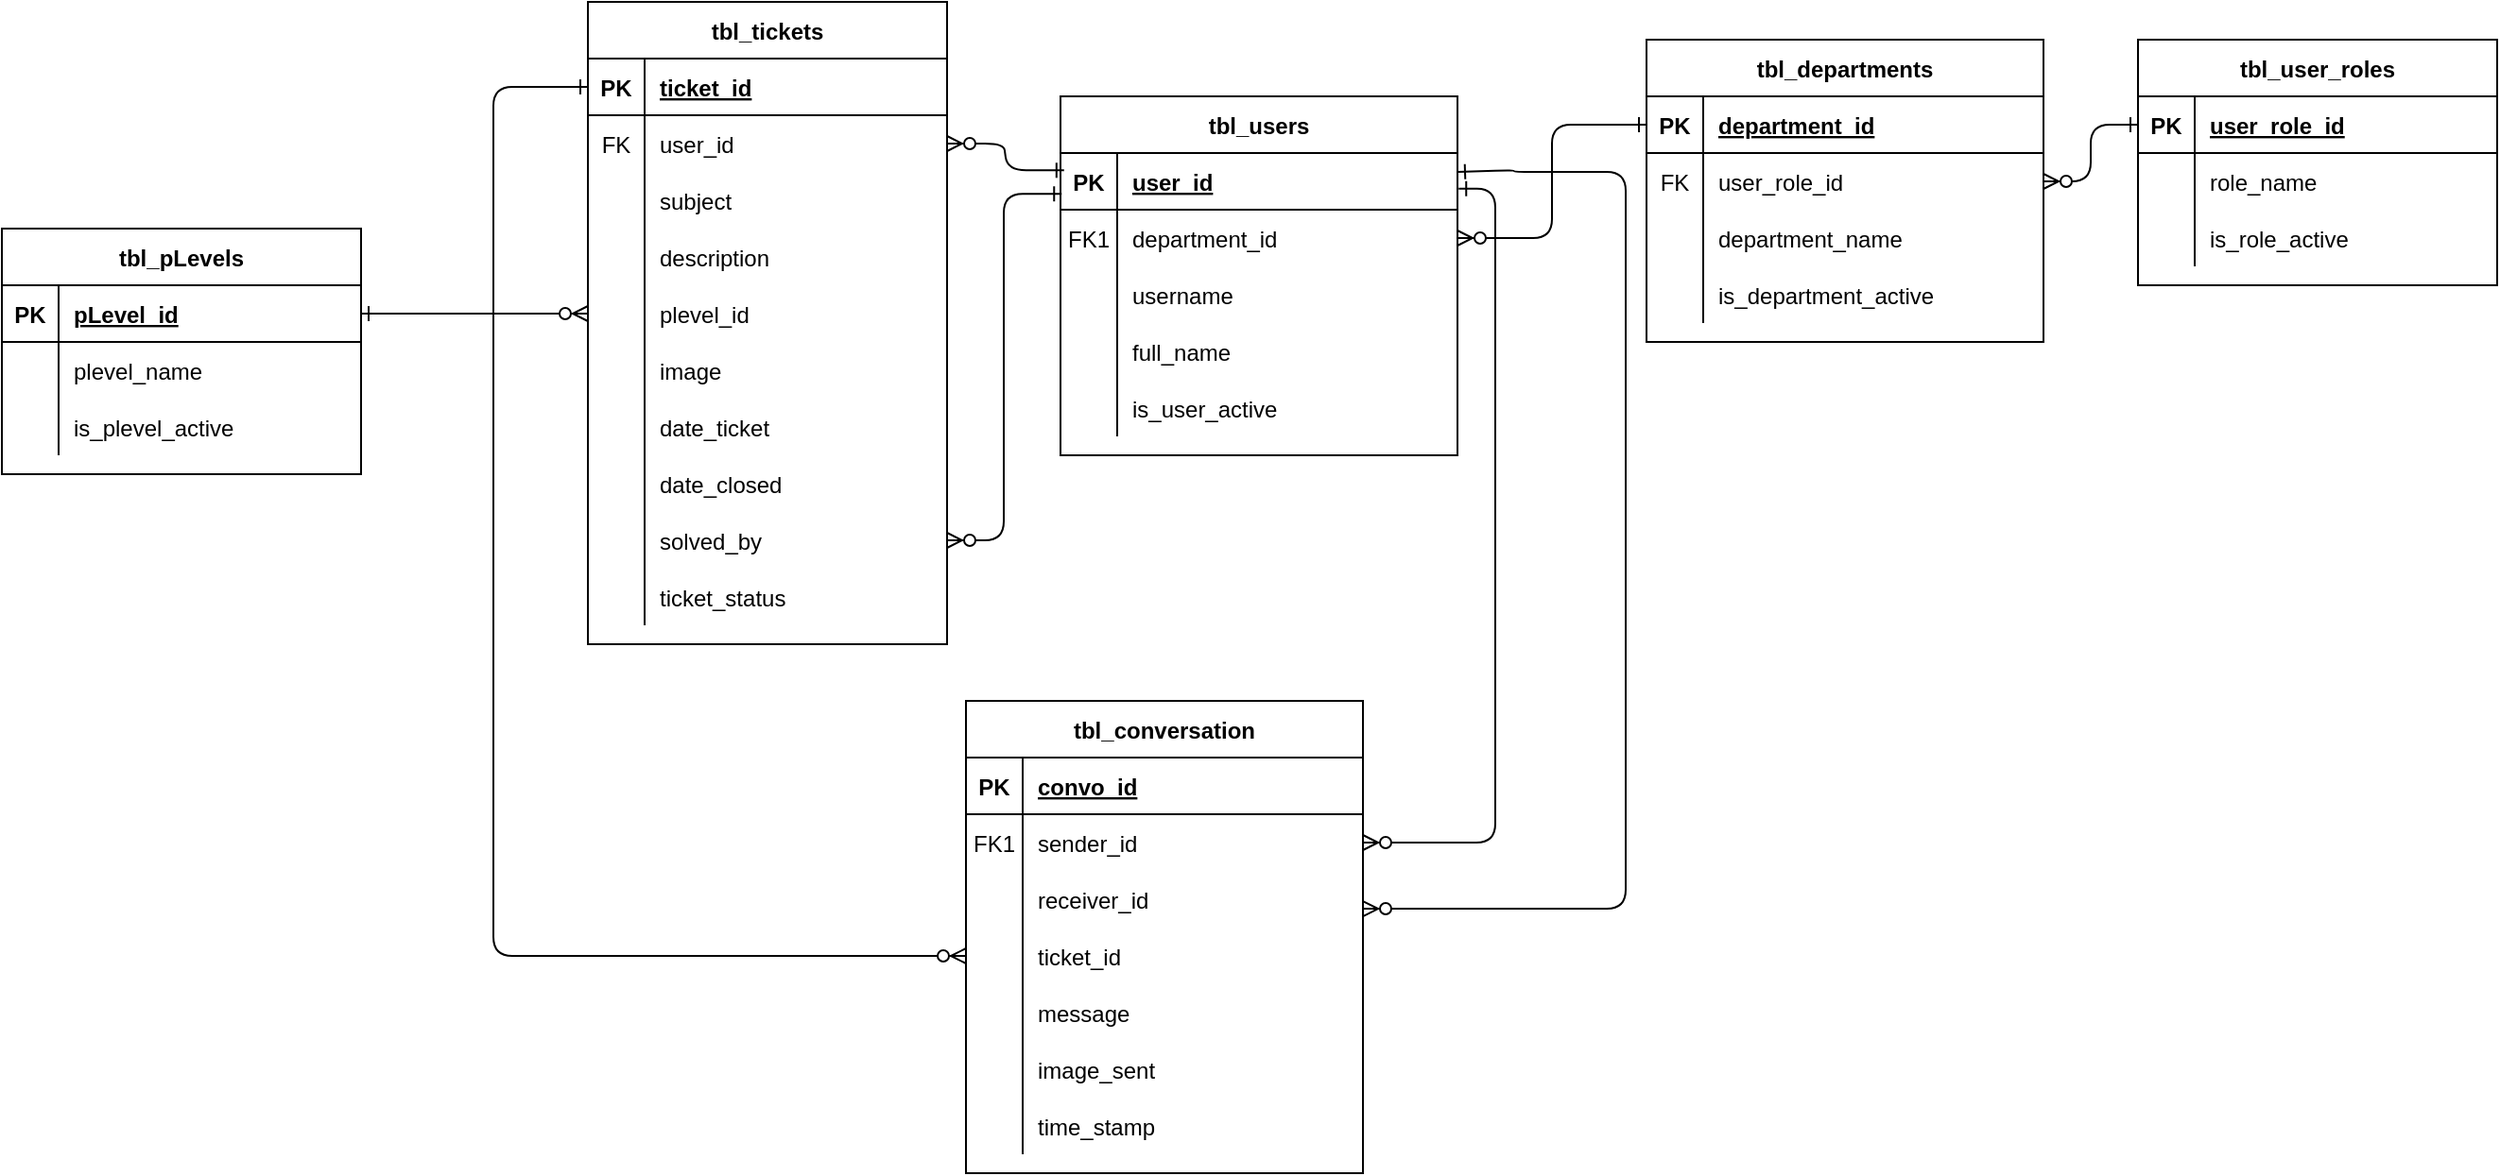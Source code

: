 <mxfile version="24.8.2">
  <diagram id="R2lEEEUBdFMjLlhIrx00" name="Page-1">
    <mxGraphModel dx="2899" dy="1174" grid="1" gridSize="10" guides="1" tooltips="1" connect="1" arrows="1" fold="1" page="1" pageScale="1" pageWidth="850" pageHeight="1100" math="0" shadow="0" extFonts="Permanent Marker^https://fonts.googleapis.com/css?family=Permanent+Marker">
      <root>
        <mxCell id="0" />
        <mxCell id="1" parent="0" />
        <mxCell id="C-vyLk0tnHw3VtMMgP7b-1" value="" style="edgeStyle=orthogonalEdgeStyle;endArrow=ERzeroToMany;startArrow=ERone;endFill=1;startFill=0;entryX=1;entryY=0.5;entryDx=0;entryDy=0;" parent="1" source="C-vyLk0tnHw3VtMMgP7b-24" target="C-vyLk0tnHw3VtMMgP7b-17" edge="1">
          <mxGeometry width="100" height="100" relative="1" as="geometry">
            <mxPoint x="125" y="910" as="sourcePoint" />
            <mxPoint x="275" y="350" as="targetPoint" />
          </mxGeometry>
        </mxCell>
        <mxCell id="C-vyLk0tnHw3VtMMgP7b-13" value="tbl_users" style="shape=table;startSize=30;container=1;collapsible=1;childLayout=tableLayout;fixedRows=1;rowLines=0;fontStyle=1;align=center;resizeLast=1;" parent="1" vertex="1">
          <mxGeometry x="-140" y="350" width="210" height="190" as="geometry" />
        </mxCell>
        <mxCell id="C-vyLk0tnHw3VtMMgP7b-14" value="" style="shape=partialRectangle;collapsible=0;dropTarget=0;pointerEvents=0;fillColor=none;points=[[0,0.5],[1,0.5]];portConstraint=eastwest;top=0;left=0;right=0;bottom=1;" parent="C-vyLk0tnHw3VtMMgP7b-13" vertex="1">
          <mxGeometry y="30" width="210" height="30" as="geometry" />
        </mxCell>
        <mxCell id="C-vyLk0tnHw3VtMMgP7b-15" value="PK" style="shape=partialRectangle;overflow=hidden;connectable=0;fillColor=none;top=0;left=0;bottom=0;right=0;fontStyle=1;" parent="C-vyLk0tnHw3VtMMgP7b-14" vertex="1">
          <mxGeometry width="30" height="30" as="geometry">
            <mxRectangle width="30" height="30" as="alternateBounds" />
          </mxGeometry>
        </mxCell>
        <mxCell id="C-vyLk0tnHw3VtMMgP7b-16" value="user_id" style="shape=partialRectangle;overflow=hidden;connectable=0;fillColor=none;top=0;left=0;bottom=0;right=0;align=left;spacingLeft=6;fontStyle=5;" parent="C-vyLk0tnHw3VtMMgP7b-14" vertex="1">
          <mxGeometry x="30" width="180" height="30" as="geometry">
            <mxRectangle width="180" height="30" as="alternateBounds" />
          </mxGeometry>
        </mxCell>
        <mxCell id="C-vyLk0tnHw3VtMMgP7b-17" value="" style="shape=partialRectangle;collapsible=0;dropTarget=0;pointerEvents=0;fillColor=none;points=[[0,0.5],[1,0.5]];portConstraint=eastwest;top=0;left=0;right=0;bottom=0;" parent="C-vyLk0tnHw3VtMMgP7b-13" vertex="1">
          <mxGeometry y="60" width="210" height="30" as="geometry" />
        </mxCell>
        <mxCell id="C-vyLk0tnHw3VtMMgP7b-18" value="FK1" style="shape=partialRectangle;overflow=hidden;connectable=0;fillColor=none;top=0;left=0;bottom=0;right=0;" parent="C-vyLk0tnHw3VtMMgP7b-17" vertex="1">
          <mxGeometry width="30" height="30" as="geometry">
            <mxRectangle width="30" height="30" as="alternateBounds" />
          </mxGeometry>
        </mxCell>
        <mxCell id="C-vyLk0tnHw3VtMMgP7b-19" value="department_id" style="shape=partialRectangle;overflow=hidden;connectable=0;fillColor=none;top=0;left=0;bottom=0;right=0;align=left;spacingLeft=6;" parent="C-vyLk0tnHw3VtMMgP7b-17" vertex="1">
          <mxGeometry x="30" width="180" height="30" as="geometry">
            <mxRectangle width="180" height="30" as="alternateBounds" />
          </mxGeometry>
        </mxCell>
        <mxCell id="C-vyLk0tnHw3VtMMgP7b-20" value="" style="shape=partialRectangle;collapsible=0;dropTarget=0;pointerEvents=0;fillColor=none;points=[[0,0.5],[1,0.5]];portConstraint=eastwest;top=0;left=0;right=0;bottom=0;" parent="C-vyLk0tnHw3VtMMgP7b-13" vertex="1">
          <mxGeometry y="90" width="210" height="30" as="geometry" />
        </mxCell>
        <mxCell id="C-vyLk0tnHw3VtMMgP7b-21" value="" style="shape=partialRectangle;overflow=hidden;connectable=0;fillColor=none;top=0;left=0;bottom=0;right=0;" parent="C-vyLk0tnHw3VtMMgP7b-20" vertex="1">
          <mxGeometry width="30" height="30" as="geometry">
            <mxRectangle width="30" height="30" as="alternateBounds" />
          </mxGeometry>
        </mxCell>
        <mxCell id="C-vyLk0tnHw3VtMMgP7b-22" value="username" style="shape=partialRectangle;overflow=hidden;connectable=0;fillColor=none;top=0;left=0;bottom=0;right=0;align=left;spacingLeft=6;" parent="C-vyLk0tnHw3VtMMgP7b-20" vertex="1">
          <mxGeometry x="30" width="180" height="30" as="geometry">
            <mxRectangle width="180" height="30" as="alternateBounds" />
          </mxGeometry>
        </mxCell>
        <mxCell id="kutQP0rKSr4yn4dKIJAG-4" value="" style="shape=partialRectangle;collapsible=0;dropTarget=0;pointerEvents=0;fillColor=none;points=[[0,0.5],[1,0.5]];portConstraint=eastwest;top=0;left=0;right=0;bottom=0;" parent="C-vyLk0tnHw3VtMMgP7b-13" vertex="1">
          <mxGeometry y="120" width="210" height="30" as="geometry" />
        </mxCell>
        <mxCell id="kutQP0rKSr4yn4dKIJAG-5" value="" style="shape=partialRectangle;overflow=hidden;connectable=0;fillColor=none;top=0;left=0;bottom=0;right=0;" parent="kutQP0rKSr4yn4dKIJAG-4" vertex="1">
          <mxGeometry width="30" height="30" as="geometry">
            <mxRectangle width="30" height="30" as="alternateBounds" />
          </mxGeometry>
        </mxCell>
        <mxCell id="kutQP0rKSr4yn4dKIJAG-6" value="full_name" style="shape=partialRectangle;overflow=hidden;connectable=0;fillColor=none;top=0;left=0;bottom=0;right=0;align=left;spacingLeft=6;" parent="kutQP0rKSr4yn4dKIJAG-4" vertex="1">
          <mxGeometry x="30" width="180" height="30" as="geometry">
            <mxRectangle width="180" height="30" as="alternateBounds" />
          </mxGeometry>
        </mxCell>
        <mxCell id="kutQP0rKSr4yn4dKIJAG-7" value="" style="shape=partialRectangle;collapsible=0;dropTarget=0;pointerEvents=0;fillColor=none;points=[[0,0.5],[1,0.5]];portConstraint=eastwest;top=0;left=0;right=0;bottom=0;" parent="C-vyLk0tnHw3VtMMgP7b-13" vertex="1">
          <mxGeometry y="150" width="210" height="30" as="geometry" />
        </mxCell>
        <mxCell id="kutQP0rKSr4yn4dKIJAG-8" value="" style="shape=partialRectangle;overflow=hidden;connectable=0;fillColor=none;top=0;left=0;bottom=0;right=0;" parent="kutQP0rKSr4yn4dKIJAG-7" vertex="1">
          <mxGeometry width="30" height="30" as="geometry">
            <mxRectangle width="30" height="30" as="alternateBounds" />
          </mxGeometry>
        </mxCell>
        <mxCell id="kutQP0rKSr4yn4dKIJAG-9" value="is_user_active" style="shape=partialRectangle;overflow=hidden;connectable=0;fillColor=none;top=0;left=0;bottom=0;right=0;align=left;spacingLeft=6;" parent="kutQP0rKSr4yn4dKIJAG-7" vertex="1">
          <mxGeometry x="30" width="180" height="30" as="geometry">
            <mxRectangle width="180" height="30" as="alternateBounds" />
          </mxGeometry>
        </mxCell>
        <mxCell id="C-vyLk0tnHw3VtMMgP7b-23" value="tbl_departments" style="shape=table;startSize=30;container=1;collapsible=1;childLayout=tableLayout;fixedRows=1;rowLines=0;fontStyle=1;align=center;resizeLast=1;" parent="1" vertex="1">
          <mxGeometry x="170" y="320" width="210" height="160" as="geometry" />
        </mxCell>
        <mxCell id="C-vyLk0tnHw3VtMMgP7b-24" value="" style="shape=partialRectangle;collapsible=0;dropTarget=0;pointerEvents=0;fillColor=none;points=[[0,0.5],[1,0.5]];portConstraint=eastwest;top=0;left=0;right=0;bottom=1;" parent="C-vyLk0tnHw3VtMMgP7b-23" vertex="1">
          <mxGeometry y="30" width="210" height="30" as="geometry" />
        </mxCell>
        <mxCell id="C-vyLk0tnHw3VtMMgP7b-25" value="PK" style="shape=partialRectangle;overflow=hidden;connectable=0;fillColor=none;top=0;left=0;bottom=0;right=0;fontStyle=1;" parent="C-vyLk0tnHw3VtMMgP7b-24" vertex="1">
          <mxGeometry width="30" height="30" as="geometry">
            <mxRectangle width="30" height="30" as="alternateBounds" />
          </mxGeometry>
        </mxCell>
        <mxCell id="C-vyLk0tnHw3VtMMgP7b-26" value="department_id" style="shape=partialRectangle;overflow=hidden;connectable=0;fillColor=none;top=0;left=0;bottom=0;right=0;align=left;spacingLeft=6;fontStyle=5;" parent="C-vyLk0tnHw3VtMMgP7b-24" vertex="1">
          <mxGeometry x="30" width="180" height="30" as="geometry">
            <mxRectangle width="180" height="30" as="alternateBounds" />
          </mxGeometry>
        </mxCell>
        <mxCell id="C-vyLk0tnHw3VtMMgP7b-27" value="" style="shape=partialRectangle;collapsible=0;dropTarget=0;pointerEvents=0;fillColor=none;points=[[0,0.5],[1,0.5]];portConstraint=eastwest;top=0;left=0;right=0;bottom=0;" parent="C-vyLk0tnHw3VtMMgP7b-23" vertex="1">
          <mxGeometry y="60" width="210" height="30" as="geometry" />
        </mxCell>
        <mxCell id="C-vyLk0tnHw3VtMMgP7b-28" value="FK" style="shape=partialRectangle;overflow=hidden;connectable=0;fillColor=none;top=0;left=0;bottom=0;right=0;" parent="C-vyLk0tnHw3VtMMgP7b-27" vertex="1">
          <mxGeometry width="30" height="30" as="geometry">
            <mxRectangle width="30" height="30" as="alternateBounds" />
          </mxGeometry>
        </mxCell>
        <mxCell id="C-vyLk0tnHw3VtMMgP7b-29" value="user_role_id" style="shape=partialRectangle;overflow=hidden;connectable=0;fillColor=none;top=0;left=0;bottom=0;right=0;align=left;spacingLeft=6;" parent="C-vyLk0tnHw3VtMMgP7b-27" vertex="1">
          <mxGeometry x="30" width="180" height="30" as="geometry">
            <mxRectangle width="180" height="30" as="alternateBounds" />
          </mxGeometry>
        </mxCell>
        <mxCell id="kutQP0rKSr4yn4dKIJAG-31" value="" style="shape=partialRectangle;collapsible=0;dropTarget=0;pointerEvents=0;fillColor=none;points=[[0,0.5],[1,0.5]];portConstraint=eastwest;top=0;left=0;right=0;bottom=0;" parent="C-vyLk0tnHw3VtMMgP7b-23" vertex="1">
          <mxGeometry y="90" width="210" height="30" as="geometry" />
        </mxCell>
        <mxCell id="kutQP0rKSr4yn4dKIJAG-32" value="" style="shape=partialRectangle;overflow=hidden;connectable=0;fillColor=none;top=0;left=0;bottom=0;right=0;" parent="kutQP0rKSr4yn4dKIJAG-31" vertex="1">
          <mxGeometry width="30" height="30" as="geometry">
            <mxRectangle width="30" height="30" as="alternateBounds" />
          </mxGeometry>
        </mxCell>
        <mxCell id="kutQP0rKSr4yn4dKIJAG-33" value="department_name" style="shape=partialRectangle;overflow=hidden;connectable=0;fillColor=none;top=0;left=0;bottom=0;right=0;align=left;spacingLeft=6;" parent="kutQP0rKSr4yn4dKIJAG-31" vertex="1">
          <mxGeometry x="30" width="180" height="30" as="geometry">
            <mxRectangle width="180" height="30" as="alternateBounds" />
          </mxGeometry>
        </mxCell>
        <mxCell id="kutQP0rKSr4yn4dKIJAG-1" value="" style="shape=partialRectangle;collapsible=0;dropTarget=0;pointerEvents=0;fillColor=none;points=[[0,0.5],[1,0.5]];portConstraint=eastwest;top=0;left=0;right=0;bottom=0;" parent="C-vyLk0tnHw3VtMMgP7b-23" vertex="1">
          <mxGeometry y="120" width="210" height="30" as="geometry" />
        </mxCell>
        <mxCell id="kutQP0rKSr4yn4dKIJAG-2" value="" style="shape=partialRectangle;overflow=hidden;connectable=0;fillColor=none;top=0;left=0;bottom=0;right=0;" parent="kutQP0rKSr4yn4dKIJAG-1" vertex="1">
          <mxGeometry width="30" height="30" as="geometry">
            <mxRectangle width="30" height="30" as="alternateBounds" />
          </mxGeometry>
        </mxCell>
        <mxCell id="kutQP0rKSr4yn4dKIJAG-3" value="is_department_active" style="shape=partialRectangle;overflow=hidden;connectable=0;fillColor=none;top=0;left=0;bottom=0;right=0;align=left;spacingLeft=6;" parent="kutQP0rKSr4yn4dKIJAG-1" vertex="1">
          <mxGeometry x="30" width="180" height="30" as="geometry">
            <mxRectangle width="180" height="30" as="alternateBounds" />
          </mxGeometry>
        </mxCell>
        <mxCell id="kutQP0rKSr4yn4dKIJAG-10" value="tbl_pLevels" style="shape=table;startSize=30;container=1;collapsible=1;childLayout=tableLayout;fixedRows=1;rowLines=0;fontStyle=1;align=center;resizeLast=1;" parent="1" vertex="1">
          <mxGeometry x="-700" y="420" width="190" height="130" as="geometry" />
        </mxCell>
        <mxCell id="kutQP0rKSr4yn4dKIJAG-11" value="" style="shape=partialRectangle;collapsible=0;dropTarget=0;pointerEvents=0;fillColor=none;points=[[0,0.5],[1,0.5]];portConstraint=eastwest;top=0;left=0;right=0;bottom=1;" parent="kutQP0rKSr4yn4dKIJAG-10" vertex="1">
          <mxGeometry y="30" width="190" height="30" as="geometry" />
        </mxCell>
        <mxCell id="kutQP0rKSr4yn4dKIJAG-12" value="PK" style="shape=partialRectangle;overflow=hidden;connectable=0;fillColor=none;top=0;left=0;bottom=0;right=0;fontStyle=1;" parent="kutQP0rKSr4yn4dKIJAG-11" vertex="1">
          <mxGeometry width="30" height="30" as="geometry">
            <mxRectangle width="30" height="30" as="alternateBounds" />
          </mxGeometry>
        </mxCell>
        <mxCell id="kutQP0rKSr4yn4dKIJAG-13" value="pLevel_id" style="shape=partialRectangle;overflow=hidden;connectable=0;fillColor=none;top=0;left=0;bottom=0;right=0;align=left;spacingLeft=6;fontStyle=5;" parent="kutQP0rKSr4yn4dKIJAG-11" vertex="1">
          <mxGeometry x="30" width="160" height="30" as="geometry">
            <mxRectangle width="160" height="30" as="alternateBounds" />
          </mxGeometry>
        </mxCell>
        <mxCell id="kutQP0rKSr4yn4dKIJAG-14" value="" style="shape=partialRectangle;collapsible=0;dropTarget=0;pointerEvents=0;fillColor=none;points=[[0,0.5],[1,0.5]];portConstraint=eastwest;top=0;left=0;right=0;bottom=0;" parent="kutQP0rKSr4yn4dKIJAG-10" vertex="1">
          <mxGeometry y="60" width="190" height="30" as="geometry" />
        </mxCell>
        <mxCell id="kutQP0rKSr4yn4dKIJAG-15" value="" style="shape=partialRectangle;overflow=hidden;connectable=0;fillColor=none;top=0;left=0;bottom=0;right=0;" parent="kutQP0rKSr4yn4dKIJAG-14" vertex="1">
          <mxGeometry width="30" height="30" as="geometry">
            <mxRectangle width="30" height="30" as="alternateBounds" />
          </mxGeometry>
        </mxCell>
        <mxCell id="kutQP0rKSr4yn4dKIJAG-16" value="plevel_name" style="shape=partialRectangle;overflow=hidden;connectable=0;fillColor=none;top=0;left=0;bottom=0;right=0;align=left;spacingLeft=6;" parent="kutQP0rKSr4yn4dKIJAG-14" vertex="1">
          <mxGeometry x="30" width="160" height="30" as="geometry">
            <mxRectangle width="160" height="30" as="alternateBounds" />
          </mxGeometry>
        </mxCell>
        <mxCell id="kutQP0rKSr4yn4dKIJAG-17" value="" style="shape=partialRectangle;collapsible=0;dropTarget=0;pointerEvents=0;fillColor=none;points=[[0,0.5],[1,0.5]];portConstraint=eastwest;top=0;left=0;right=0;bottom=0;" parent="kutQP0rKSr4yn4dKIJAG-10" vertex="1">
          <mxGeometry y="90" width="190" height="30" as="geometry" />
        </mxCell>
        <mxCell id="kutQP0rKSr4yn4dKIJAG-18" value="" style="shape=partialRectangle;overflow=hidden;connectable=0;fillColor=none;top=0;left=0;bottom=0;right=0;" parent="kutQP0rKSr4yn4dKIJAG-17" vertex="1">
          <mxGeometry width="30" height="30" as="geometry">
            <mxRectangle width="30" height="30" as="alternateBounds" />
          </mxGeometry>
        </mxCell>
        <mxCell id="kutQP0rKSr4yn4dKIJAG-19" value="is_plevel_active" style="shape=partialRectangle;overflow=hidden;connectable=0;fillColor=none;top=0;left=0;bottom=0;right=0;align=left;spacingLeft=6;" parent="kutQP0rKSr4yn4dKIJAG-17" vertex="1">
          <mxGeometry x="30" width="160" height="30" as="geometry">
            <mxRectangle width="160" height="30" as="alternateBounds" />
          </mxGeometry>
        </mxCell>
        <mxCell id="kutQP0rKSr4yn4dKIJAG-34" value="tbl_tickets" style="shape=table;startSize=30;container=1;collapsible=1;childLayout=tableLayout;fixedRows=1;rowLines=0;fontStyle=1;align=center;resizeLast=1;" parent="1" vertex="1">
          <mxGeometry x="-390" y="300" width="190" height="340" as="geometry" />
        </mxCell>
        <mxCell id="kutQP0rKSr4yn4dKIJAG-35" value="" style="shape=partialRectangle;collapsible=0;dropTarget=0;pointerEvents=0;fillColor=none;points=[[0,0.5],[1,0.5]];portConstraint=eastwest;top=0;left=0;right=0;bottom=1;" parent="kutQP0rKSr4yn4dKIJAG-34" vertex="1">
          <mxGeometry y="30" width="190" height="30" as="geometry" />
        </mxCell>
        <mxCell id="kutQP0rKSr4yn4dKIJAG-36" value="PK" style="shape=partialRectangle;overflow=hidden;connectable=0;fillColor=none;top=0;left=0;bottom=0;right=0;fontStyle=1;" parent="kutQP0rKSr4yn4dKIJAG-35" vertex="1">
          <mxGeometry width="30" height="30" as="geometry">
            <mxRectangle width="30" height="30" as="alternateBounds" />
          </mxGeometry>
        </mxCell>
        <mxCell id="kutQP0rKSr4yn4dKIJAG-37" value="ticket_id" style="shape=partialRectangle;overflow=hidden;connectable=0;fillColor=none;top=0;left=0;bottom=0;right=0;align=left;spacingLeft=6;fontStyle=5;" parent="kutQP0rKSr4yn4dKIJAG-35" vertex="1">
          <mxGeometry x="30" width="160" height="30" as="geometry">
            <mxRectangle width="160" height="30" as="alternateBounds" />
          </mxGeometry>
        </mxCell>
        <mxCell id="kutQP0rKSr4yn4dKIJAG-38" value="" style="shape=partialRectangle;collapsible=0;dropTarget=0;pointerEvents=0;fillColor=none;points=[[0,0.5],[1,0.5]];portConstraint=eastwest;top=0;left=0;right=0;bottom=0;" parent="kutQP0rKSr4yn4dKIJAG-34" vertex="1">
          <mxGeometry y="60" width="190" height="30" as="geometry" />
        </mxCell>
        <mxCell id="kutQP0rKSr4yn4dKIJAG-39" value="FK" style="shape=partialRectangle;overflow=hidden;connectable=0;fillColor=none;top=0;left=0;bottom=0;right=0;" parent="kutQP0rKSr4yn4dKIJAG-38" vertex="1">
          <mxGeometry width="30" height="30" as="geometry">
            <mxRectangle width="30" height="30" as="alternateBounds" />
          </mxGeometry>
        </mxCell>
        <mxCell id="kutQP0rKSr4yn4dKIJAG-40" value="user_id" style="shape=partialRectangle;overflow=hidden;connectable=0;fillColor=none;top=0;left=0;bottom=0;right=0;align=left;spacingLeft=6;" parent="kutQP0rKSr4yn4dKIJAG-38" vertex="1">
          <mxGeometry x="30" width="160" height="30" as="geometry">
            <mxRectangle width="160" height="30" as="alternateBounds" />
          </mxGeometry>
        </mxCell>
        <mxCell id="kutQP0rKSr4yn4dKIJAG-41" value="" style="shape=partialRectangle;collapsible=0;dropTarget=0;pointerEvents=0;fillColor=none;points=[[0,0.5],[1,0.5]];portConstraint=eastwest;top=0;left=0;right=0;bottom=0;" parent="kutQP0rKSr4yn4dKIJAG-34" vertex="1">
          <mxGeometry y="90" width="190" height="30" as="geometry" />
        </mxCell>
        <mxCell id="kutQP0rKSr4yn4dKIJAG-42" value="" style="shape=partialRectangle;overflow=hidden;connectable=0;fillColor=none;top=0;left=0;bottom=0;right=0;" parent="kutQP0rKSr4yn4dKIJAG-41" vertex="1">
          <mxGeometry width="30" height="30" as="geometry">
            <mxRectangle width="30" height="30" as="alternateBounds" />
          </mxGeometry>
        </mxCell>
        <mxCell id="kutQP0rKSr4yn4dKIJAG-43" value="subject" style="shape=partialRectangle;overflow=hidden;connectable=0;fillColor=none;top=0;left=0;bottom=0;right=0;align=left;spacingLeft=6;" parent="kutQP0rKSr4yn4dKIJAG-41" vertex="1">
          <mxGeometry x="30" width="160" height="30" as="geometry">
            <mxRectangle width="160" height="30" as="alternateBounds" />
          </mxGeometry>
        </mxCell>
        <mxCell id="kutQP0rKSr4yn4dKIJAG-45" value="" style="shape=partialRectangle;collapsible=0;dropTarget=0;pointerEvents=0;fillColor=none;points=[[0,0.5],[1,0.5]];portConstraint=eastwest;top=0;left=0;right=0;bottom=0;" parent="kutQP0rKSr4yn4dKIJAG-34" vertex="1">
          <mxGeometry y="120" width="190" height="30" as="geometry" />
        </mxCell>
        <mxCell id="kutQP0rKSr4yn4dKIJAG-46" value="" style="shape=partialRectangle;overflow=hidden;connectable=0;fillColor=none;top=0;left=0;bottom=0;right=0;" parent="kutQP0rKSr4yn4dKIJAG-45" vertex="1">
          <mxGeometry width="30" height="30" as="geometry">
            <mxRectangle width="30" height="30" as="alternateBounds" />
          </mxGeometry>
        </mxCell>
        <mxCell id="kutQP0rKSr4yn4dKIJAG-47" value="description" style="shape=partialRectangle;overflow=hidden;connectable=0;fillColor=none;top=0;left=0;bottom=0;right=0;align=left;spacingLeft=6;" parent="kutQP0rKSr4yn4dKIJAG-45" vertex="1">
          <mxGeometry x="30" width="160" height="30" as="geometry">
            <mxRectangle width="160" height="30" as="alternateBounds" />
          </mxGeometry>
        </mxCell>
        <mxCell id="kutQP0rKSr4yn4dKIJAG-48" value="" style="shape=partialRectangle;collapsible=0;dropTarget=0;pointerEvents=0;fillColor=none;points=[[0,0.5],[1,0.5]];portConstraint=eastwest;top=0;left=0;right=0;bottom=0;" parent="kutQP0rKSr4yn4dKIJAG-34" vertex="1">
          <mxGeometry y="150" width="190" height="30" as="geometry" />
        </mxCell>
        <mxCell id="kutQP0rKSr4yn4dKIJAG-49" value="" style="shape=partialRectangle;overflow=hidden;connectable=0;fillColor=none;top=0;left=0;bottom=0;right=0;" parent="kutQP0rKSr4yn4dKIJAG-48" vertex="1">
          <mxGeometry width="30" height="30" as="geometry">
            <mxRectangle width="30" height="30" as="alternateBounds" />
          </mxGeometry>
        </mxCell>
        <mxCell id="kutQP0rKSr4yn4dKIJAG-50" value="plevel_id" style="shape=partialRectangle;overflow=hidden;connectable=0;fillColor=none;top=0;left=0;bottom=0;right=0;align=left;spacingLeft=6;" parent="kutQP0rKSr4yn4dKIJAG-48" vertex="1">
          <mxGeometry x="30" width="160" height="30" as="geometry">
            <mxRectangle width="160" height="30" as="alternateBounds" />
          </mxGeometry>
        </mxCell>
        <mxCell id="kutQP0rKSr4yn4dKIJAG-51" value="" style="shape=partialRectangle;collapsible=0;dropTarget=0;pointerEvents=0;fillColor=none;points=[[0,0.5],[1,0.5]];portConstraint=eastwest;top=0;left=0;right=0;bottom=0;" parent="kutQP0rKSr4yn4dKIJAG-34" vertex="1">
          <mxGeometry y="180" width="190" height="30" as="geometry" />
        </mxCell>
        <mxCell id="kutQP0rKSr4yn4dKIJAG-52" value="" style="shape=partialRectangle;overflow=hidden;connectable=0;fillColor=none;top=0;left=0;bottom=0;right=0;" parent="kutQP0rKSr4yn4dKIJAG-51" vertex="1">
          <mxGeometry width="30" height="30" as="geometry">
            <mxRectangle width="30" height="30" as="alternateBounds" />
          </mxGeometry>
        </mxCell>
        <mxCell id="kutQP0rKSr4yn4dKIJAG-53" value="image" style="shape=partialRectangle;overflow=hidden;connectable=0;fillColor=none;top=0;left=0;bottom=0;right=0;align=left;spacingLeft=6;" parent="kutQP0rKSr4yn4dKIJAG-51" vertex="1">
          <mxGeometry x="30" width="160" height="30" as="geometry">
            <mxRectangle width="160" height="30" as="alternateBounds" />
          </mxGeometry>
        </mxCell>
        <mxCell id="kutQP0rKSr4yn4dKIJAG-54" value="" style="shape=partialRectangle;collapsible=0;dropTarget=0;pointerEvents=0;fillColor=none;points=[[0,0.5],[1,0.5]];portConstraint=eastwest;top=0;left=0;right=0;bottom=0;" parent="kutQP0rKSr4yn4dKIJAG-34" vertex="1">
          <mxGeometry y="210" width="190" height="30" as="geometry" />
        </mxCell>
        <mxCell id="kutQP0rKSr4yn4dKIJAG-55" value="" style="shape=partialRectangle;overflow=hidden;connectable=0;fillColor=none;top=0;left=0;bottom=0;right=0;" parent="kutQP0rKSr4yn4dKIJAG-54" vertex="1">
          <mxGeometry width="30" height="30" as="geometry">
            <mxRectangle width="30" height="30" as="alternateBounds" />
          </mxGeometry>
        </mxCell>
        <mxCell id="kutQP0rKSr4yn4dKIJAG-56" value="date_ticket" style="shape=partialRectangle;overflow=hidden;connectable=0;fillColor=none;top=0;left=0;bottom=0;right=0;align=left;spacingLeft=6;" parent="kutQP0rKSr4yn4dKIJAG-54" vertex="1">
          <mxGeometry x="30" width="160" height="30" as="geometry">
            <mxRectangle width="160" height="30" as="alternateBounds" />
          </mxGeometry>
        </mxCell>
        <mxCell id="kutQP0rKSr4yn4dKIJAG-61" value="" style="shape=partialRectangle;collapsible=0;dropTarget=0;pointerEvents=0;fillColor=none;points=[[0,0.5],[1,0.5]];portConstraint=eastwest;top=0;left=0;right=0;bottom=0;" parent="kutQP0rKSr4yn4dKIJAG-34" vertex="1">
          <mxGeometry y="240" width="190" height="30" as="geometry" />
        </mxCell>
        <mxCell id="kutQP0rKSr4yn4dKIJAG-62" value="" style="shape=partialRectangle;overflow=hidden;connectable=0;fillColor=none;top=0;left=0;bottom=0;right=0;" parent="kutQP0rKSr4yn4dKIJAG-61" vertex="1">
          <mxGeometry width="30" height="30" as="geometry">
            <mxRectangle width="30" height="30" as="alternateBounds" />
          </mxGeometry>
        </mxCell>
        <mxCell id="kutQP0rKSr4yn4dKIJAG-63" value="date_closed" style="shape=partialRectangle;overflow=hidden;connectable=0;fillColor=none;top=0;left=0;bottom=0;right=0;align=left;spacingLeft=6;" parent="kutQP0rKSr4yn4dKIJAG-61" vertex="1">
          <mxGeometry x="30" width="160" height="30" as="geometry">
            <mxRectangle width="160" height="30" as="alternateBounds" />
          </mxGeometry>
        </mxCell>
        <mxCell id="kutQP0rKSr4yn4dKIJAG-64" value="" style="shape=partialRectangle;collapsible=0;dropTarget=0;pointerEvents=0;fillColor=none;points=[[0,0.5],[1,0.5]];portConstraint=eastwest;top=0;left=0;right=0;bottom=0;" parent="kutQP0rKSr4yn4dKIJAG-34" vertex="1">
          <mxGeometry y="270" width="190" height="30" as="geometry" />
        </mxCell>
        <mxCell id="kutQP0rKSr4yn4dKIJAG-65" value="" style="shape=partialRectangle;overflow=hidden;connectable=0;fillColor=none;top=0;left=0;bottom=0;right=0;" parent="kutQP0rKSr4yn4dKIJAG-64" vertex="1">
          <mxGeometry width="30" height="30" as="geometry">
            <mxRectangle width="30" height="30" as="alternateBounds" />
          </mxGeometry>
        </mxCell>
        <mxCell id="kutQP0rKSr4yn4dKIJAG-66" value="solved_by" style="shape=partialRectangle;overflow=hidden;connectable=0;fillColor=none;top=0;left=0;bottom=0;right=0;align=left;spacingLeft=6;" parent="kutQP0rKSr4yn4dKIJAG-64" vertex="1">
          <mxGeometry x="30" width="160" height="30" as="geometry">
            <mxRectangle width="160" height="30" as="alternateBounds" />
          </mxGeometry>
        </mxCell>
        <mxCell id="kutQP0rKSr4yn4dKIJAG-67" value="" style="shape=partialRectangle;collapsible=0;dropTarget=0;pointerEvents=0;fillColor=none;points=[[0,0.5],[1,0.5]];portConstraint=eastwest;top=0;left=0;right=0;bottom=0;" parent="kutQP0rKSr4yn4dKIJAG-34" vertex="1">
          <mxGeometry y="300" width="190" height="30" as="geometry" />
        </mxCell>
        <mxCell id="kutQP0rKSr4yn4dKIJAG-68" value="" style="shape=partialRectangle;overflow=hidden;connectable=0;fillColor=none;top=0;left=0;bottom=0;right=0;" parent="kutQP0rKSr4yn4dKIJAG-67" vertex="1">
          <mxGeometry width="30" height="30" as="geometry">
            <mxRectangle width="30" height="30" as="alternateBounds" />
          </mxGeometry>
        </mxCell>
        <mxCell id="kutQP0rKSr4yn4dKIJAG-69" value="ticket_status" style="shape=partialRectangle;overflow=hidden;connectable=0;fillColor=none;top=0;left=0;bottom=0;right=0;align=left;spacingLeft=6;" parent="kutQP0rKSr4yn4dKIJAG-67" vertex="1">
          <mxGeometry x="30" width="160" height="30" as="geometry">
            <mxRectangle width="160" height="30" as="alternateBounds" />
          </mxGeometry>
        </mxCell>
        <mxCell id="kutQP0rKSr4yn4dKIJAG-44" value="" style="edgeStyle=entityRelationEdgeStyle;endArrow=ERzeroToMany;startArrow=ERone;endFill=1;startFill=0;entryX=1;entryY=0.5;entryDx=0;entryDy=0;exitX=0.009;exitY=0.305;exitDx=0;exitDy=0;exitPerimeter=0;" parent="1" source="C-vyLk0tnHw3VtMMgP7b-14" target="kutQP0rKSr4yn4dKIJAG-38" edge="1">
          <mxGeometry width="100" height="100" relative="1" as="geometry">
            <mxPoint x="-55" y="810" as="sourcePoint" />
            <mxPoint x="295" y="385" as="targetPoint" />
            <Array as="points">
              <mxPoint x="335" y="410" />
              <mxPoint x="295" y="460" />
            </Array>
          </mxGeometry>
        </mxCell>
        <mxCell id="kutQP0rKSr4yn4dKIJAG-57" value="" style="edgeStyle=entityRelationEdgeStyle;endArrow=ERzeroToMany;startArrow=ERone;endFill=1;startFill=0;exitX=1;exitY=0.5;exitDx=0;exitDy=0;" parent="1" source="kutQP0rKSr4yn4dKIJAG-11" target="kutQP0rKSr4yn4dKIJAG-48" edge="1">
          <mxGeometry width="100" height="100" relative="1" as="geometry">
            <mxPoint x="-55" y="545" as="sourcePoint" />
            <mxPoint x="-165" y="585" as="targetPoint" />
            <Array as="points">
              <mxPoint x="345" y="420" />
              <mxPoint x="305" y="470" />
            </Array>
          </mxGeometry>
        </mxCell>
        <mxCell id="kutQP0rKSr4yn4dKIJAG-73" value="" style="edgeStyle=orthogonalEdgeStyle;endArrow=ERzeroToMany;startArrow=ERone;endFill=1;startFill=0;entryX=1;entryY=0.5;entryDx=0;entryDy=0;exitX=0.003;exitY=0.722;exitDx=0;exitDy=0;exitPerimeter=0;" parent="1" source="C-vyLk0tnHw3VtMMgP7b-14" target="kutQP0rKSr4yn4dKIJAG-64" edge="1">
          <mxGeometry width="100" height="100" relative="1" as="geometry">
            <mxPoint x="180" y="375" as="sourcePoint" />
            <mxPoint x="110" y="415" as="targetPoint" />
          </mxGeometry>
        </mxCell>
        <mxCell id="kutQP0rKSr4yn4dKIJAG-74" value="tbl_user_roles" style="shape=table;startSize=30;container=1;collapsible=1;childLayout=tableLayout;fixedRows=1;rowLines=0;fontStyle=1;align=center;resizeLast=1;" parent="1" vertex="1">
          <mxGeometry x="430" y="320" width="190" height="130" as="geometry" />
        </mxCell>
        <mxCell id="kutQP0rKSr4yn4dKIJAG-75" value="" style="shape=partialRectangle;collapsible=0;dropTarget=0;pointerEvents=0;fillColor=none;points=[[0,0.5],[1,0.5]];portConstraint=eastwest;top=0;left=0;right=0;bottom=1;" parent="kutQP0rKSr4yn4dKIJAG-74" vertex="1">
          <mxGeometry y="30" width="190" height="30" as="geometry" />
        </mxCell>
        <mxCell id="kutQP0rKSr4yn4dKIJAG-76" value="PK" style="shape=partialRectangle;overflow=hidden;connectable=0;fillColor=none;top=0;left=0;bottom=0;right=0;fontStyle=1;" parent="kutQP0rKSr4yn4dKIJAG-75" vertex="1">
          <mxGeometry width="30" height="30" as="geometry">
            <mxRectangle width="30" height="30" as="alternateBounds" />
          </mxGeometry>
        </mxCell>
        <mxCell id="kutQP0rKSr4yn4dKIJAG-77" value="user_role_id" style="shape=partialRectangle;overflow=hidden;connectable=0;fillColor=none;top=0;left=0;bottom=0;right=0;align=left;spacingLeft=6;fontStyle=5;" parent="kutQP0rKSr4yn4dKIJAG-75" vertex="1">
          <mxGeometry x="30" width="160" height="30" as="geometry">
            <mxRectangle width="160" height="30" as="alternateBounds" />
          </mxGeometry>
        </mxCell>
        <mxCell id="kutQP0rKSr4yn4dKIJAG-78" value="" style="shape=partialRectangle;collapsible=0;dropTarget=0;pointerEvents=0;fillColor=none;points=[[0,0.5],[1,0.5]];portConstraint=eastwest;top=0;left=0;right=0;bottom=0;" parent="kutQP0rKSr4yn4dKIJAG-74" vertex="1">
          <mxGeometry y="60" width="190" height="30" as="geometry" />
        </mxCell>
        <mxCell id="kutQP0rKSr4yn4dKIJAG-79" value="" style="shape=partialRectangle;overflow=hidden;connectable=0;fillColor=none;top=0;left=0;bottom=0;right=0;" parent="kutQP0rKSr4yn4dKIJAG-78" vertex="1">
          <mxGeometry width="30" height="30" as="geometry">
            <mxRectangle width="30" height="30" as="alternateBounds" />
          </mxGeometry>
        </mxCell>
        <mxCell id="kutQP0rKSr4yn4dKIJAG-80" value="role_name" style="shape=partialRectangle;overflow=hidden;connectable=0;fillColor=none;top=0;left=0;bottom=0;right=0;align=left;spacingLeft=6;" parent="kutQP0rKSr4yn4dKIJAG-78" vertex="1">
          <mxGeometry x="30" width="160" height="30" as="geometry">
            <mxRectangle width="160" height="30" as="alternateBounds" />
          </mxGeometry>
        </mxCell>
        <mxCell id="kutQP0rKSr4yn4dKIJAG-81" value="" style="shape=partialRectangle;collapsible=0;dropTarget=0;pointerEvents=0;fillColor=none;points=[[0,0.5],[1,0.5]];portConstraint=eastwest;top=0;left=0;right=0;bottom=0;" parent="kutQP0rKSr4yn4dKIJAG-74" vertex="1">
          <mxGeometry y="90" width="190" height="30" as="geometry" />
        </mxCell>
        <mxCell id="kutQP0rKSr4yn4dKIJAG-82" value="" style="shape=partialRectangle;overflow=hidden;connectable=0;fillColor=none;top=0;left=0;bottom=0;right=0;" parent="kutQP0rKSr4yn4dKIJAG-81" vertex="1">
          <mxGeometry width="30" height="30" as="geometry">
            <mxRectangle width="30" height="30" as="alternateBounds" />
          </mxGeometry>
        </mxCell>
        <mxCell id="kutQP0rKSr4yn4dKIJAG-83" value="is_role_active" style="shape=partialRectangle;overflow=hidden;connectable=0;fillColor=none;top=0;left=0;bottom=0;right=0;align=left;spacingLeft=6;" parent="kutQP0rKSr4yn4dKIJAG-81" vertex="1">
          <mxGeometry x="30" width="160" height="30" as="geometry">
            <mxRectangle width="160" height="30" as="alternateBounds" />
          </mxGeometry>
        </mxCell>
        <mxCell id="kutQP0rKSr4yn4dKIJAG-84" value="" style="edgeStyle=orthogonalEdgeStyle;endArrow=ERzeroToMany;startArrow=ERone;endFill=1;startFill=0;exitX=0;exitY=0.5;exitDx=0;exitDy=0;" parent="1" source="kutQP0rKSr4yn4dKIJAG-75" target="C-vyLk0tnHw3VtMMgP7b-27" edge="1">
          <mxGeometry width="100" height="100" relative="1" as="geometry">
            <mxPoint x="180" y="375" as="sourcePoint" />
            <mxPoint x="120" y="435" as="targetPoint" />
          </mxGeometry>
        </mxCell>
        <mxCell id="Egtsw1XV7bqGtL6Li3pW-1" value="tbl_conversation" style="shape=table;startSize=30;container=1;collapsible=1;childLayout=tableLayout;fixedRows=1;rowLines=0;fontStyle=1;align=center;resizeLast=1;" parent="1" vertex="1">
          <mxGeometry x="-190" y="670" width="210" height="250" as="geometry" />
        </mxCell>
        <mxCell id="Egtsw1XV7bqGtL6Li3pW-2" value="" style="shape=partialRectangle;collapsible=0;dropTarget=0;pointerEvents=0;fillColor=none;points=[[0,0.5],[1,0.5]];portConstraint=eastwest;top=0;left=0;right=0;bottom=1;" parent="Egtsw1XV7bqGtL6Li3pW-1" vertex="1">
          <mxGeometry y="30" width="210" height="30" as="geometry" />
        </mxCell>
        <mxCell id="Egtsw1XV7bqGtL6Li3pW-3" value="PK" style="shape=partialRectangle;overflow=hidden;connectable=0;fillColor=none;top=0;left=0;bottom=0;right=0;fontStyle=1;" parent="Egtsw1XV7bqGtL6Li3pW-2" vertex="1">
          <mxGeometry width="30" height="30" as="geometry">
            <mxRectangle width="30" height="30" as="alternateBounds" />
          </mxGeometry>
        </mxCell>
        <mxCell id="Egtsw1XV7bqGtL6Li3pW-4" value="convo_id" style="shape=partialRectangle;overflow=hidden;connectable=0;fillColor=none;top=0;left=0;bottom=0;right=0;align=left;spacingLeft=6;fontStyle=5;" parent="Egtsw1XV7bqGtL6Li3pW-2" vertex="1">
          <mxGeometry x="30" width="180" height="30" as="geometry">
            <mxRectangle width="180" height="30" as="alternateBounds" />
          </mxGeometry>
        </mxCell>
        <mxCell id="Egtsw1XV7bqGtL6Li3pW-5" value="" style="shape=partialRectangle;collapsible=0;dropTarget=0;pointerEvents=0;fillColor=none;points=[[0,0.5],[1,0.5]];portConstraint=eastwest;top=0;left=0;right=0;bottom=0;" parent="Egtsw1XV7bqGtL6Li3pW-1" vertex="1">
          <mxGeometry y="60" width="210" height="30" as="geometry" />
        </mxCell>
        <mxCell id="Egtsw1XV7bqGtL6Li3pW-6" value="FK1" style="shape=partialRectangle;overflow=hidden;connectable=0;fillColor=none;top=0;left=0;bottom=0;right=0;" parent="Egtsw1XV7bqGtL6Li3pW-5" vertex="1">
          <mxGeometry width="30" height="30" as="geometry">
            <mxRectangle width="30" height="30" as="alternateBounds" />
          </mxGeometry>
        </mxCell>
        <mxCell id="Egtsw1XV7bqGtL6Li3pW-7" value="sender_id" style="shape=partialRectangle;overflow=hidden;connectable=0;fillColor=none;top=0;left=0;bottom=0;right=0;align=left;spacingLeft=6;" parent="Egtsw1XV7bqGtL6Li3pW-5" vertex="1">
          <mxGeometry x="30" width="180" height="30" as="geometry">
            <mxRectangle width="180" height="30" as="alternateBounds" />
          </mxGeometry>
        </mxCell>
        <mxCell id="Egtsw1XV7bqGtL6Li3pW-8" value="" style="shape=partialRectangle;collapsible=0;dropTarget=0;pointerEvents=0;fillColor=none;points=[[0,0.5],[1,0.5]];portConstraint=eastwest;top=0;left=0;right=0;bottom=0;" parent="Egtsw1XV7bqGtL6Li3pW-1" vertex="1">
          <mxGeometry y="90" width="210" height="30" as="geometry" />
        </mxCell>
        <mxCell id="Egtsw1XV7bqGtL6Li3pW-9" value="" style="shape=partialRectangle;overflow=hidden;connectable=0;fillColor=none;top=0;left=0;bottom=0;right=0;" parent="Egtsw1XV7bqGtL6Li3pW-8" vertex="1">
          <mxGeometry width="30" height="30" as="geometry">
            <mxRectangle width="30" height="30" as="alternateBounds" />
          </mxGeometry>
        </mxCell>
        <mxCell id="Egtsw1XV7bqGtL6Li3pW-10" value="receiver_id" style="shape=partialRectangle;overflow=hidden;connectable=0;fillColor=none;top=0;left=0;bottom=0;right=0;align=left;spacingLeft=6;" parent="Egtsw1XV7bqGtL6Li3pW-8" vertex="1">
          <mxGeometry x="30" width="180" height="30" as="geometry">
            <mxRectangle width="180" height="30" as="alternateBounds" />
          </mxGeometry>
        </mxCell>
        <mxCell id="Egtsw1XV7bqGtL6Li3pW-22" value="" style="shape=partialRectangle;collapsible=0;dropTarget=0;pointerEvents=0;fillColor=none;points=[[0,0.5],[1,0.5]];portConstraint=eastwest;top=0;left=0;right=0;bottom=0;" parent="Egtsw1XV7bqGtL6Li3pW-1" vertex="1">
          <mxGeometry y="120" width="210" height="30" as="geometry" />
        </mxCell>
        <mxCell id="Egtsw1XV7bqGtL6Li3pW-23" value="" style="shape=partialRectangle;overflow=hidden;connectable=0;fillColor=none;top=0;left=0;bottom=0;right=0;" parent="Egtsw1XV7bqGtL6Li3pW-22" vertex="1">
          <mxGeometry width="30" height="30" as="geometry">
            <mxRectangle width="30" height="30" as="alternateBounds" />
          </mxGeometry>
        </mxCell>
        <mxCell id="Egtsw1XV7bqGtL6Li3pW-24" value="ticket_id" style="shape=partialRectangle;overflow=hidden;connectable=0;fillColor=none;top=0;left=0;bottom=0;right=0;align=left;spacingLeft=6;" parent="Egtsw1XV7bqGtL6Li3pW-22" vertex="1">
          <mxGeometry x="30" width="180" height="30" as="geometry">
            <mxRectangle width="180" height="30" as="alternateBounds" />
          </mxGeometry>
        </mxCell>
        <mxCell id="Egtsw1XV7bqGtL6Li3pW-11" value="" style="shape=partialRectangle;collapsible=0;dropTarget=0;pointerEvents=0;fillColor=none;points=[[0,0.5],[1,0.5]];portConstraint=eastwest;top=0;left=0;right=0;bottom=0;" parent="Egtsw1XV7bqGtL6Li3pW-1" vertex="1">
          <mxGeometry y="150" width="210" height="30" as="geometry" />
        </mxCell>
        <mxCell id="Egtsw1XV7bqGtL6Li3pW-12" value="" style="shape=partialRectangle;overflow=hidden;connectable=0;fillColor=none;top=0;left=0;bottom=0;right=0;" parent="Egtsw1XV7bqGtL6Li3pW-11" vertex="1">
          <mxGeometry width="30" height="30" as="geometry">
            <mxRectangle width="30" height="30" as="alternateBounds" />
          </mxGeometry>
        </mxCell>
        <mxCell id="Egtsw1XV7bqGtL6Li3pW-13" value="message" style="shape=partialRectangle;overflow=hidden;connectable=0;fillColor=none;top=0;left=0;bottom=0;right=0;align=left;spacingLeft=6;" parent="Egtsw1XV7bqGtL6Li3pW-11" vertex="1">
          <mxGeometry x="30" width="180" height="30" as="geometry">
            <mxRectangle width="180" height="30" as="alternateBounds" />
          </mxGeometry>
        </mxCell>
        <mxCell id="Egtsw1XV7bqGtL6Li3pW-14" value="" style="shape=partialRectangle;collapsible=0;dropTarget=0;pointerEvents=0;fillColor=none;points=[[0,0.5],[1,0.5]];portConstraint=eastwest;top=0;left=0;right=0;bottom=0;" parent="Egtsw1XV7bqGtL6Li3pW-1" vertex="1">
          <mxGeometry y="180" width="210" height="30" as="geometry" />
        </mxCell>
        <mxCell id="Egtsw1XV7bqGtL6Li3pW-15" value="" style="shape=partialRectangle;overflow=hidden;connectable=0;fillColor=none;top=0;left=0;bottom=0;right=0;" parent="Egtsw1XV7bqGtL6Li3pW-14" vertex="1">
          <mxGeometry width="30" height="30" as="geometry">
            <mxRectangle width="30" height="30" as="alternateBounds" />
          </mxGeometry>
        </mxCell>
        <mxCell id="Egtsw1XV7bqGtL6Li3pW-16" value="image_sent" style="shape=partialRectangle;overflow=hidden;connectable=0;fillColor=none;top=0;left=0;bottom=0;right=0;align=left;spacingLeft=6;" parent="Egtsw1XV7bqGtL6Li3pW-14" vertex="1">
          <mxGeometry x="30" width="180" height="30" as="geometry">
            <mxRectangle width="180" height="30" as="alternateBounds" />
          </mxGeometry>
        </mxCell>
        <mxCell id="Egtsw1XV7bqGtL6Li3pW-17" value="" style="shape=partialRectangle;collapsible=0;dropTarget=0;pointerEvents=0;fillColor=none;points=[[0,0.5],[1,0.5]];portConstraint=eastwest;top=0;left=0;right=0;bottom=0;" parent="Egtsw1XV7bqGtL6Li3pW-1" vertex="1">
          <mxGeometry y="210" width="210" height="30" as="geometry" />
        </mxCell>
        <mxCell id="Egtsw1XV7bqGtL6Li3pW-18" value="" style="shape=partialRectangle;overflow=hidden;connectable=0;fillColor=none;top=0;left=0;bottom=0;right=0;" parent="Egtsw1XV7bqGtL6Li3pW-17" vertex="1">
          <mxGeometry width="30" height="30" as="geometry">
            <mxRectangle width="30" height="30" as="alternateBounds" />
          </mxGeometry>
        </mxCell>
        <mxCell id="Egtsw1XV7bqGtL6Li3pW-19" value="time_stamp" style="shape=partialRectangle;overflow=hidden;connectable=0;fillColor=none;top=0;left=0;bottom=0;right=0;align=left;spacingLeft=6;" parent="Egtsw1XV7bqGtL6Li3pW-17" vertex="1">
          <mxGeometry x="30" width="180" height="30" as="geometry">
            <mxRectangle width="180" height="30" as="alternateBounds" />
          </mxGeometry>
        </mxCell>
        <mxCell id="Egtsw1XV7bqGtL6Li3pW-20" value="" style="edgeStyle=orthogonalEdgeStyle;endArrow=ERzeroToMany;startArrow=ERone;endFill=1;startFill=0;exitX=1.003;exitY=0.631;exitDx=0;exitDy=0;entryX=1;entryY=0.5;entryDx=0;entryDy=0;exitPerimeter=0;" parent="1" source="C-vyLk0tnHw3VtMMgP7b-14" target="Egtsw1XV7bqGtL6Li3pW-5" edge="1">
          <mxGeometry width="100" height="100" relative="1" as="geometry">
            <mxPoint x="180" y="375" as="sourcePoint" />
            <mxPoint x="130" y="630" as="targetPoint" />
            <Array as="points">
              <mxPoint x="90" y="399" />
              <mxPoint x="90" y="745" />
            </Array>
          </mxGeometry>
        </mxCell>
        <mxCell id="Egtsw1XV7bqGtL6Li3pW-21" value="" style="edgeStyle=orthogonalEdgeStyle;endArrow=ERzeroToMany;startArrow=ERone;endFill=1;startFill=0;entryX=1;entryY=0.667;entryDx=0;entryDy=0;entryPerimeter=0;exitX=1;exitY=0.333;exitDx=0;exitDy=0;exitPerimeter=0;" parent="1" source="C-vyLk0tnHw3VtMMgP7b-14" target="Egtsw1XV7bqGtL6Li3pW-8" edge="1">
          <mxGeometry width="100" height="100" relative="1" as="geometry">
            <mxPoint x="110" y="360" as="sourcePoint" />
            <mxPoint x="50.03" y="809.16" as="targetPoint" />
            <Array as="points">
              <mxPoint x="100" y="389" />
              <mxPoint x="159" y="390" />
              <mxPoint x="159" y="830" />
            </Array>
          </mxGeometry>
        </mxCell>
        <mxCell id="Egtsw1XV7bqGtL6Li3pW-25" value="" style="edgeStyle=orthogonalEdgeStyle;endArrow=ERzeroToMany;startArrow=ERone;endFill=1;startFill=0;exitX=0;exitY=0.5;exitDx=0;exitDy=0;entryX=0;entryY=0.5;entryDx=0;entryDy=0;" parent="1" source="kutQP0rKSr4yn4dKIJAG-35" target="Egtsw1XV7bqGtL6Li3pW-22" edge="1">
          <mxGeometry width="100" height="100" relative="1" as="geometry">
            <mxPoint x="-410" y="365" as="sourcePoint" />
            <mxPoint x="-340" y="475" as="targetPoint" />
            <Array as="points">
              <mxPoint x="-440" y="345" />
              <mxPoint x="-440" y="805" />
            </Array>
          </mxGeometry>
        </mxCell>
      </root>
    </mxGraphModel>
  </diagram>
</mxfile>
